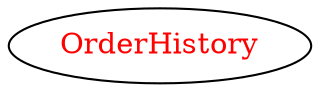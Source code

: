digraph dependencyGraph {
 concentrate=true;
 ranksep="2.0";
 rankdir="LR"; 
 splines="ortho";
"OrderHistory" [fontcolor="red"];
}
